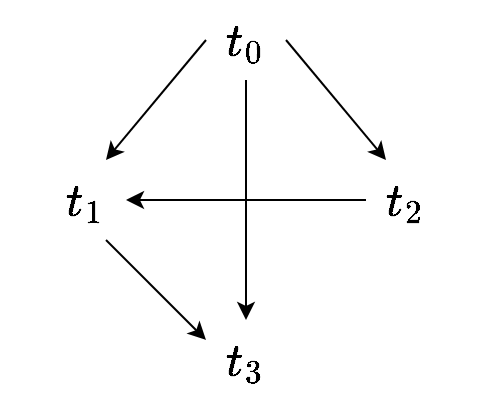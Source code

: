 <mxfile version="20.7.4" type="device"><diagram id="YmJeThWA55rlzW3IPMWV" name="Pagina-1"><mxGraphModel dx="989" dy="582" grid="1" gridSize="10" guides="1" tooltips="1" connect="1" arrows="1" fold="1" page="1" pageScale="1" pageWidth="827" pageHeight="1169" math="1" shadow="0"><root><mxCell id="0"/><mxCell id="1" parent="0"/><mxCell id="RXCMfHK9l3zdQP5Sv25h-1" value="$$t_{0}$$" style="text;html=1;strokeColor=none;fillColor=none;align=center;verticalAlign=middle;whiteSpace=wrap;rounded=0;fontSize=20;" vertex="1" parent="1"><mxGeometry x="360" y="200" width="40" height="40" as="geometry"/></mxCell><mxCell id="RXCMfHK9l3zdQP5Sv25h-2" value="$$t_{2}$$" style="text;html=1;strokeColor=none;fillColor=none;align=center;verticalAlign=middle;whiteSpace=wrap;rounded=0;fontSize=20;" vertex="1" parent="1"><mxGeometry x="440" y="280" width="40" height="40" as="geometry"/></mxCell><mxCell id="RXCMfHK9l3zdQP5Sv25h-3" value="$$t_{3}$$" style="text;html=1;strokeColor=none;fillColor=none;align=center;verticalAlign=middle;whiteSpace=wrap;rounded=0;fontSize=20;" vertex="1" parent="1"><mxGeometry x="360" y="360" width="40" height="40" as="geometry"/></mxCell><mxCell id="RXCMfHK9l3zdQP5Sv25h-4" value="$$t_{1}$$" style="text;html=1;strokeColor=none;fillColor=none;align=center;verticalAlign=middle;whiteSpace=wrap;rounded=0;fontSize=20;" vertex="1" parent="1"><mxGeometry x="280" y="280" width="40" height="40" as="geometry"/></mxCell><mxCell id="RXCMfHK9l3zdQP5Sv25h-5" value="" style="endArrow=classic;html=1;rounded=0;fontSize=20;exitX=1;exitY=0.5;exitDx=0;exitDy=0;entryX=0.25;entryY=0;entryDx=0;entryDy=0;" edge="1" parent="1" source="RXCMfHK9l3zdQP5Sv25h-1" target="RXCMfHK9l3zdQP5Sv25h-2"><mxGeometry width="50" height="50" relative="1" as="geometry"><mxPoint x="280" y="510" as="sourcePoint"/><mxPoint x="330" y="460" as="targetPoint"/></mxGeometry></mxCell><mxCell id="RXCMfHK9l3zdQP5Sv25h-7" value="" style="endArrow=classic;html=1;rounded=0;fontSize=20;exitX=0.5;exitY=1;exitDx=0;exitDy=0;entryX=0.5;entryY=0;entryDx=0;entryDy=0;" edge="1" parent="1" source="RXCMfHK9l3zdQP5Sv25h-1" target="RXCMfHK9l3zdQP5Sv25h-3"><mxGeometry width="50" height="50" relative="1" as="geometry"><mxPoint x="450" y="370.0" as="sourcePoint"/><mxPoint x="500.0" y="430.0" as="targetPoint"/></mxGeometry></mxCell><mxCell id="RXCMfHK9l3zdQP5Sv25h-8" value="" style="endArrow=classic;html=1;rounded=0;fontSize=20;exitX=0;exitY=0.5;exitDx=0;exitDy=0;entryX=0.75;entryY=0;entryDx=0;entryDy=0;" edge="1" parent="1" source="RXCMfHK9l3zdQP5Sv25h-1" target="RXCMfHK9l3zdQP5Sv25h-4"><mxGeometry width="50" height="50" relative="1" as="geometry"><mxPoint x="290" y="220.0" as="sourcePoint"/><mxPoint x="340.0" y="280.0" as="targetPoint"/></mxGeometry></mxCell><mxCell id="RXCMfHK9l3zdQP5Sv25h-9" value="" style="endArrow=classic;html=1;rounded=0;fontSize=20;exitX=0.75;exitY=1;exitDx=0;exitDy=0;entryX=0;entryY=0.25;entryDx=0;entryDy=0;" edge="1" parent="1" source="RXCMfHK9l3zdQP5Sv25h-4" target="RXCMfHK9l3zdQP5Sv25h-3"><mxGeometry width="50" height="50" relative="1" as="geometry"><mxPoint x="430" y="250.0" as="sourcePoint"/><mxPoint x="480.0" y="310.0" as="targetPoint"/></mxGeometry></mxCell><mxCell id="RXCMfHK9l3zdQP5Sv25h-10" value="" style="endArrow=classic;html=1;rounded=0;fontSize=20;exitX=0;exitY=0.5;exitDx=0;exitDy=0;entryX=1;entryY=0.5;entryDx=0;entryDy=0;" edge="1" parent="1" source="RXCMfHK9l3zdQP5Sv25h-2" target="RXCMfHK9l3zdQP5Sv25h-4"><mxGeometry width="50" height="50" relative="1" as="geometry"><mxPoint x="440" y="260.0" as="sourcePoint"/><mxPoint x="490.0" y="320.0" as="targetPoint"/></mxGeometry></mxCell></root></mxGraphModel></diagram></mxfile>